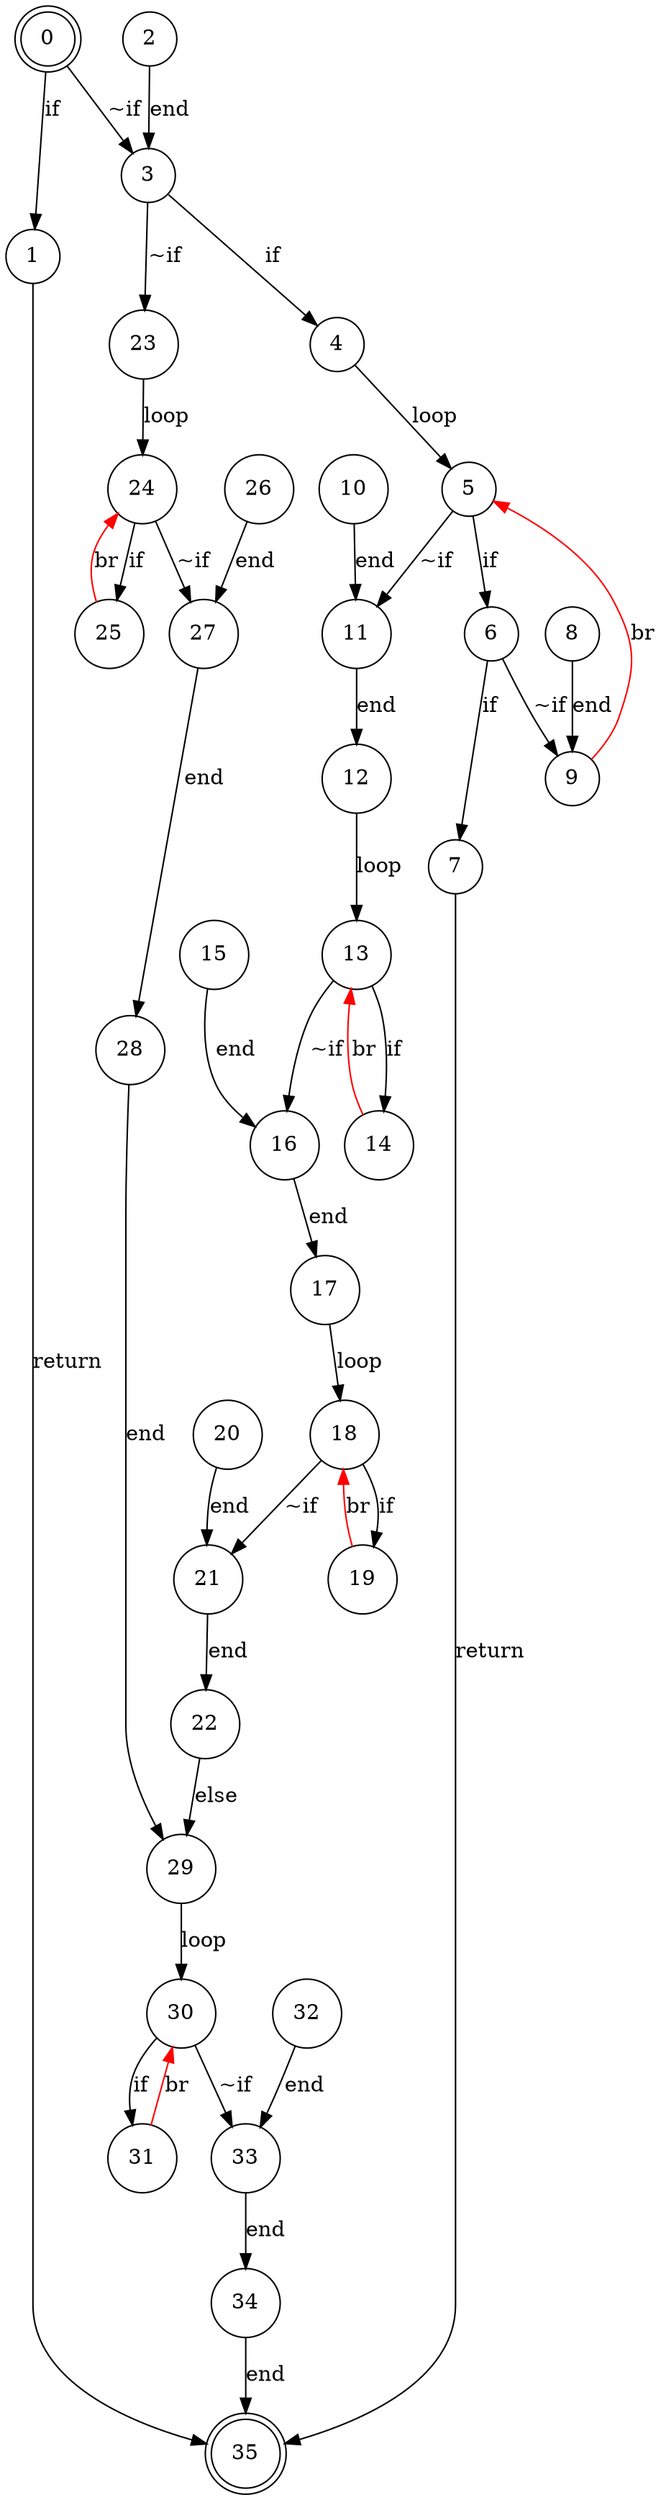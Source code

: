 digraph finite_state_machine {
    node [shape = doublecircle]; 0 35;
    node [shape = circle];
    0 -> 1[label = "if"];
    0 -> 3[label = "~if"];
    1 -> 35[label = "return"];
    2 -> 3[label = "end"];
    3 -> 4[label = "if"];
    3 -> 23[label = "~if"];
    4 -> 5[label = "loop"];
    5 -> 6[label = "if"];
    5 -> 11[label = "~if"];
    6 -> 7[label = "if"];
    6 -> 9[label = "~if"];
    7 -> 35[label = "return"];
    8 -> 9[label = "end"];
    9 -> 5[color="red" label = "br"];
    10 -> 11[label = "end"];
    11 -> 12[label = "end"];
    12 -> 13[label = "loop"];
    13 -> 14[label = "if"];
    13 -> 16[label = "~if"];
    14 -> 13[color="red" label = "br"];
    15 -> 16[label = "end"];
    16 -> 17[label = "end"];
    17 -> 18[label = "loop"];
    18 -> 19[label = "if"];
    18 -> 21[label = "~if"];
    19 -> 18[color="red" label = "br"];
    20 -> 21[label = "end"];
    21 -> 22[label = "end"];
    22 -> 29[label = "else"];
    23 -> 24[label = "loop"];
    24 -> 25[label = "if"];
    24 -> 27[label = "~if"];
    25 -> 24[color="red" label = "br"];
    26 -> 27[label = "end"];
    27 -> 28[label = "end"];
    28 -> 29[label = "end"];
    29 -> 30[label = "loop"];
    30 -> 31[label = "if"];
    30 -> 33[label = "~if"];
    31 -> 30[color="red" label = "br"];
    32 -> 33[label = "end"];
    33 -> 34[label = "end"];
    34 -> 35[label = "end"];
}

